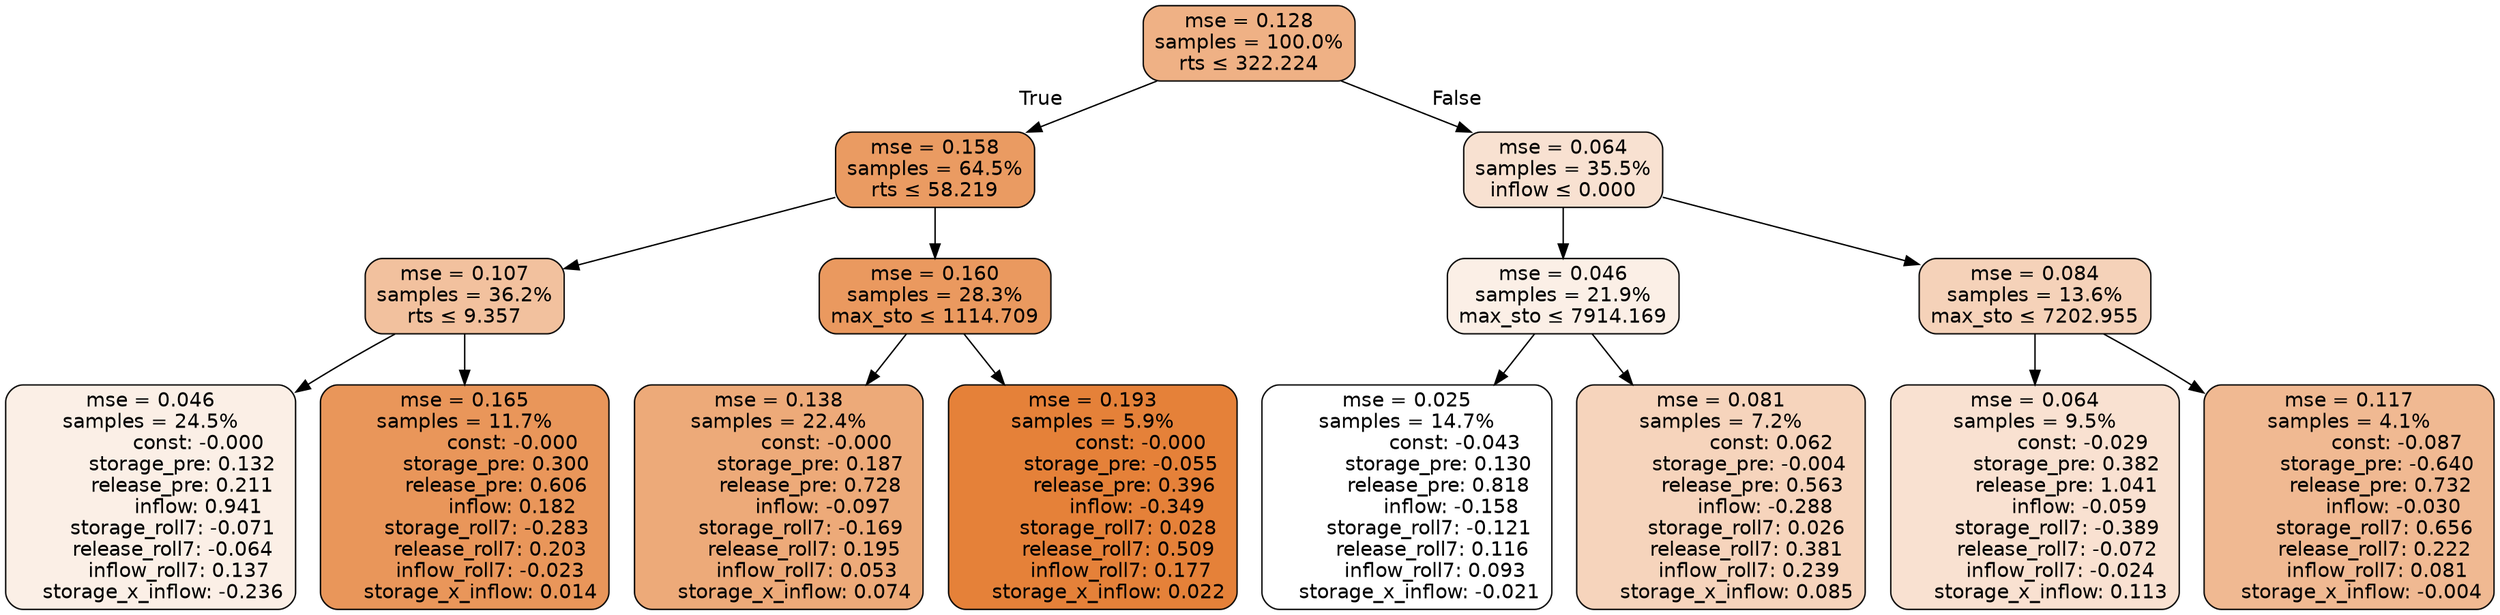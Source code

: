 digraph tree {
bgcolor="transparent"
node [shape=rectangle, style="filled, rounded", color="black", fontname=helvetica] ;
edge [fontname=helvetica] ;
	"0" [label="mse = 0.128
samples = 100.0%
rts &le; 322.224", fillcolor="#efb185"]
	"1" [label="mse = 0.158
samples = 64.5%
rts &le; 58.219", fillcolor="#ea9b62"]
	"2" [label="mse = 0.107
samples = 36.2%
rts &le; 9.357", fillcolor="#f2c19e"]
	"3" [label="mse = 0.046
samples = 24.5%
               const: -0.000
          storage_pre: 0.132
          release_pre: 0.211
               inflow: 0.941
       storage_roll7: -0.071
       release_roll7: -0.064
         inflow_roll7: 0.137
    storage_x_inflow: -0.236", fillcolor="#fbefe6"]
	"4" [label="mse = 0.165
samples = 11.7%
               const: -0.000
          storage_pre: 0.300
          release_pre: 0.606
               inflow: 0.182
       storage_roll7: -0.283
        release_roll7: 0.203
        inflow_roll7: -0.023
     storage_x_inflow: 0.014", fillcolor="#e9965a"]
	"5" [label="mse = 0.160
samples = 28.3%
max_sto &le; 1114.709", fillcolor="#ea995f"]
	"6" [label="mse = 0.138
samples = 22.4%
               const: -0.000
          storage_pre: 0.187
          release_pre: 0.728
              inflow: -0.097
       storage_roll7: -0.169
        release_roll7: 0.195
         inflow_roll7: 0.053
     storage_x_inflow: 0.074", fillcolor="#edaa79"]
	"7" [label="mse = 0.193
samples = 5.9%
               const: -0.000
         storage_pre: -0.055
          release_pre: 0.396
              inflow: -0.349
        storage_roll7: 0.028
        release_roll7: 0.509
         inflow_roll7: 0.177
     storage_x_inflow: 0.022", fillcolor="#e58139"]
	"8" [label="mse = 0.064
samples = 35.5%
inflow &le; 0.000", fillcolor="#f8e1d1"]
	"9" [label="mse = 0.046
samples = 21.9%
max_sto &le; 7914.169", fillcolor="#fbefe6"]
	"10" [label="mse = 0.025
samples = 14.7%
               const: -0.043
          storage_pre: 0.130
          release_pre: 0.818
              inflow: -0.158
       storage_roll7: -0.121
        release_roll7: 0.116
         inflow_roll7: 0.093
    storage_x_inflow: -0.021", fillcolor="#ffffff"]
	"11" [label="mse = 0.081
samples = 7.2%
                const: 0.062
         storage_pre: -0.004
          release_pre: 0.563
              inflow: -0.288
        storage_roll7: 0.026
        release_roll7: 0.381
         inflow_roll7: 0.239
     storage_x_inflow: 0.085", fillcolor="#f6d4bc"]
	"12" [label="mse = 0.084
samples = 13.6%
max_sto &le; 7202.955", fillcolor="#f5d2b9"]
	"13" [label="mse = 0.064
samples = 9.5%
               const: -0.029
          storage_pre: 0.382
          release_pre: 1.041
              inflow: -0.059
       storage_roll7: -0.389
       release_roll7: -0.072
        inflow_roll7: -0.024
     storage_x_inflow: 0.113", fillcolor="#f9e1d1"]
	"14" [label="mse = 0.117
samples = 4.1%
               const: -0.087
         storage_pre: -0.640
          release_pre: 0.732
              inflow: -0.030
        storage_roll7: 0.656
        release_roll7: 0.222
         inflow_roll7: 0.081
    storage_x_inflow: -0.004", fillcolor="#f0b992"]

	"0" -> "1" [labeldistance=2.5, labelangle=45, headlabel="True"]
	"1" -> "2"
	"2" -> "3"
	"2" -> "4"
	"1" -> "5"
	"5" -> "6"
	"5" -> "7"
	"0" -> "8" [labeldistance=2.5, labelangle=-45, headlabel="False"]
	"8" -> "9"
	"9" -> "10"
	"9" -> "11"
	"8" -> "12"
	"12" -> "13"
	"12" -> "14"
}